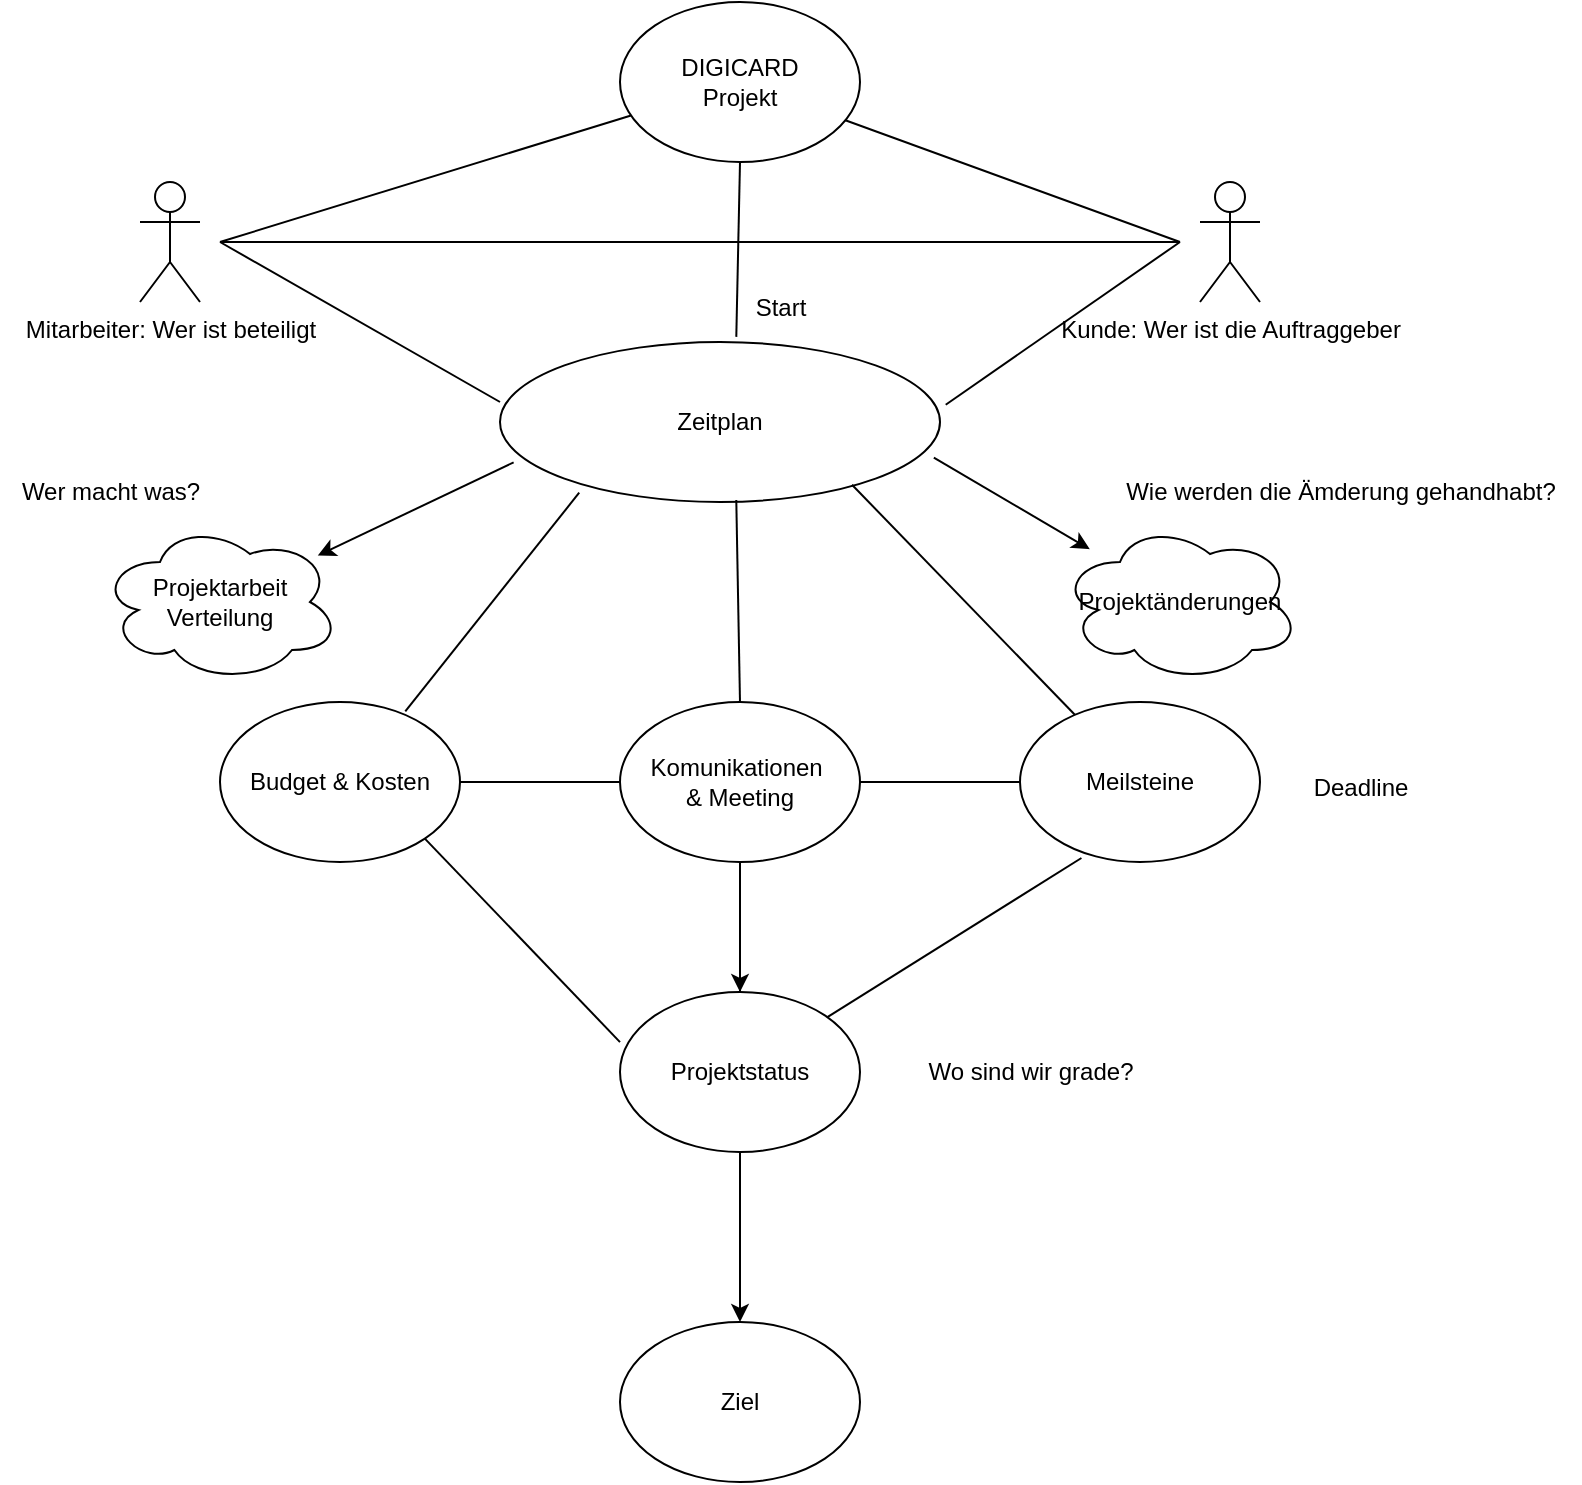 <mxfile version="26.0.9">
  <diagram name="Seite-1" id="-wtBK1jnxJATHqoKp71j">
    <mxGraphModel dx="794" dy="511" grid="1" gridSize="10" guides="1" tooltips="1" connect="1" arrows="1" fold="1" page="1" pageScale="1" pageWidth="827" pageHeight="1169" math="0" shadow="0">
      <root>
        <mxCell id="0" />
        <mxCell id="1" parent="0" />
        <mxCell id="XB_c4IdNdrRV2RkdiwQa-1" value="Zeitplan" style="ellipse;whiteSpace=wrap;html=1;" parent="1" vertex="1">
          <mxGeometry x="260" y="220" width="220" height="80" as="geometry" />
        </mxCell>
        <mxCell id="XB_c4IdNdrRV2RkdiwQa-2" value="DIGICARD&lt;br&gt;Projekt" style="ellipse;whiteSpace=wrap;html=1;" parent="1" vertex="1">
          <mxGeometry x="320" y="50" width="120" height="80" as="geometry" />
        </mxCell>
        <mxCell id="XB_c4IdNdrRV2RkdiwQa-5" value="Mitarbeiter: Wer ist beteiligt" style="shape=umlActor;verticalLabelPosition=bottom;verticalAlign=top;html=1;outlineConnect=0;" parent="1" vertex="1">
          <mxGeometry x="80" y="140" width="30" height="60" as="geometry" />
        </mxCell>
        <mxCell id="XB_c4IdNdrRV2RkdiwQa-6" value="Kunde: Wer ist die Auftraggeber" style="shape=umlActor;verticalLabelPosition=bottom;verticalAlign=top;html=1;outlineConnect=0;" parent="1" vertex="1">
          <mxGeometry x="610" y="140" width="30" height="60" as="geometry" />
        </mxCell>
        <mxCell id="XB_c4IdNdrRV2RkdiwQa-28" value="" style="endArrow=none;html=1;rounded=0;" parent="1" target="XB_c4IdNdrRV2RkdiwQa-2" edge="1">
          <mxGeometry width="50" height="50" relative="1" as="geometry">
            <mxPoint x="120" y="170" as="sourcePoint" />
            <mxPoint x="280" y="120" as="targetPoint" />
          </mxGeometry>
        </mxCell>
        <mxCell id="XB_c4IdNdrRV2RkdiwQa-30" value="" style="endArrow=none;html=1;rounded=0;entryX=0.5;entryY=1;entryDx=0;entryDy=0;exitX=0.063;exitY=0.981;exitDx=0;exitDy=0;exitPerimeter=0;" parent="1" source="XB_c4IdNdrRV2RkdiwQa-65" target="XB_c4IdNdrRV2RkdiwQa-2" edge="1">
          <mxGeometry width="50" height="50" relative="1" as="geometry">
            <mxPoint x="360" y="210" as="sourcePoint" />
            <mxPoint x="370" y="150" as="targetPoint" />
          </mxGeometry>
        </mxCell>
        <mxCell id="XB_c4IdNdrRV2RkdiwQa-31" value="" style="endArrow=none;html=1;rounded=0;" parent="1" source="XB_c4IdNdrRV2RkdiwQa-2" edge="1">
          <mxGeometry width="50" height="50" relative="1" as="geometry">
            <mxPoint x="460" y="180" as="sourcePoint" />
            <mxPoint x="600" y="170" as="targetPoint" />
          </mxGeometry>
        </mxCell>
        <mxCell id="XB_c4IdNdrRV2RkdiwQa-32" value="" style="endArrow=none;html=1;rounded=0;entryX=0;entryY=0.375;entryDx=0;entryDy=0;entryPerimeter=0;" parent="1" target="XB_c4IdNdrRV2RkdiwQa-1" edge="1">
          <mxGeometry width="50" height="50" relative="1" as="geometry">
            <mxPoint x="120" y="170" as="sourcePoint" />
            <mxPoint x="200" y="230" as="targetPoint" />
          </mxGeometry>
        </mxCell>
        <mxCell id="XB_c4IdNdrRV2RkdiwQa-33" value="" style="endArrow=none;html=1;rounded=0;exitX=1.013;exitY=0.392;exitDx=0;exitDy=0;exitPerimeter=0;" parent="1" source="XB_c4IdNdrRV2RkdiwQa-1" edge="1">
          <mxGeometry width="50" height="50" relative="1" as="geometry">
            <mxPoint x="490" y="260" as="sourcePoint" />
            <mxPoint x="600" y="170" as="targetPoint" />
          </mxGeometry>
        </mxCell>
        <mxCell id="XB_c4IdNdrRV2RkdiwQa-34" value="" style="endArrow=none;html=1;rounded=0;" parent="1" edge="1">
          <mxGeometry width="50" height="50" relative="1" as="geometry">
            <mxPoint x="120" y="170" as="sourcePoint" />
            <mxPoint x="600" y="170" as="targetPoint" />
          </mxGeometry>
        </mxCell>
        <mxCell id="XB_c4IdNdrRV2RkdiwQa-35" value="Projektänderungen" style="ellipse;shape=cloud;whiteSpace=wrap;html=1;" parent="1" vertex="1">
          <mxGeometry x="540" y="310" width="120" height="80" as="geometry" />
        </mxCell>
        <mxCell id="XB_c4IdNdrRV2RkdiwQa-36" value="Projektarbeit&lt;br&gt;Verteilung" style="ellipse;shape=cloud;whiteSpace=wrap;html=1;" parent="1" vertex="1">
          <mxGeometry x="60" y="310" width="120" height="80" as="geometry" />
        </mxCell>
        <mxCell id="XB_c4IdNdrRV2RkdiwQa-40" value="" style="endArrow=classic;html=1;rounded=0;exitX=0.031;exitY=0.752;exitDx=0;exitDy=0;exitPerimeter=0;" parent="1" source="XB_c4IdNdrRV2RkdiwQa-1" target="XB_c4IdNdrRV2RkdiwQa-36" edge="1">
          <mxGeometry width="50" height="50" relative="1" as="geometry">
            <mxPoint x="190" y="350" as="sourcePoint" />
            <mxPoint x="240" y="300" as="targetPoint" />
          </mxGeometry>
        </mxCell>
        <mxCell id="XB_c4IdNdrRV2RkdiwQa-42" value="Budget &amp;amp; Kosten" style="ellipse;whiteSpace=wrap;html=1;" parent="1" vertex="1">
          <mxGeometry x="120" y="400" width="120" height="80" as="geometry" />
        </mxCell>
        <mxCell id="XB_c4IdNdrRV2RkdiwQa-56" style="edgeStyle=orthogonalEdgeStyle;rounded=0;orthogonalLoop=1;jettySize=auto;html=1;" parent="1" source="XB_c4IdNdrRV2RkdiwQa-43" target="XB_c4IdNdrRV2RkdiwQa-52" edge="1">
          <mxGeometry relative="1" as="geometry" />
        </mxCell>
        <mxCell id="XB_c4IdNdrRV2RkdiwQa-43" value="Komunikationen&amp;nbsp;&lt;br&gt;&amp;amp; Meeting" style="ellipse;whiteSpace=wrap;html=1;" parent="1" vertex="1">
          <mxGeometry x="320" y="400" width="120" height="80" as="geometry" />
        </mxCell>
        <mxCell id="XB_c4IdNdrRV2RkdiwQa-44" value="Meilsteine" style="ellipse;whiteSpace=wrap;html=1;" parent="1" vertex="1">
          <mxGeometry x="520" y="400" width="120" height="80" as="geometry" />
        </mxCell>
        <mxCell id="XB_c4IdNdrRV2RkdiwQa-46" value="" style="endArrow=none;html=1;rounded=0;entryX=0.18;entryY=0.942;entryDx=0;entryDy=0;entryPerimeter=0;exitX=0.772;exitY=0.058;exitDx=0;exitDy=0;exitPerimeter=0;" parent="1" source="XB_c4IdNdrRV2RkdiwQa-42" target="XB_c4IdNdrRV2RkdiwQa-1" edge="1">
          <mxGeometry width="50" height="50" relative="1" as="geometry">
            <mxPoint x="220" y="400" as="sourcePoint" />
            <mxPoint x="270" y="350" as="targetPoint" />
          </mxGeometry>
        </mxCell>
        <mxCell id="XB_c4IdNdrRV2RkdiwQa-48" value="" style="endArrow=none;html=1;rounded=0;exitX=0.5;exitY=0;exitDx=0;exitDy=0;entryX=0.537;entryY=0.987;entryDx=0;entryDy=0;entryPerimeter=0;" parent="1" source="XB_c4IdNdrRV2RkdiwQa-43" target="XB_c4IdNdrRV2RkdiwQa-1" edge="1">
          <mxGeometry width="50" height="50" relative="1" as="geometry">
            <mxPoint x="370" y="390" as="sourcePoint" />
            <mxPoint x="369" y="310" as="targetPoint" />
          </mxGeometry>
        </mxCell>
        <mxCell id="XB_c4IdNdrRV2RkdiwQa-49" value="" style="endArrow=none;html=1;rounded=0;entryX=0.8;entryY=0.892;entryDx=0;entryDy=0;entryPerimeter=0;" parent="1" source="XB_c4IdNdrRV2RkdiwQa-44" target="XB_c4IdNdrRV2RkdiwQa-1" edge="1">
          <mxGeometry width="50" height="50" relative="1" as="geometry">
            <mxPoint x="380" y="290" as="sourcePoint" />
            <mxPoint x="430" y="240" as="targetPoint" />
          </mxGeometry>
        </mxCell>
        <mxCell id="XB_c4IdNdrRV2RkdiwQa-50" value="" style="endArrow=none;html=1;rounded=0;exitX=1;exitY=0.5;exitDx=0;exitDy=0;entryX=0;entryY=0.5;entryDx=0;entryDy=0;" parent="1" source="XB_c4IdNdrRV2RkdiwQa-42" target="XB_c4IdNdrRV2RkdiwQa-43" edge="1">
          <mxGeometry width="50" height="50" relative="1" as="geometry">
            <mxPoint x="380" y="490" as="sourcePoint" />
            <mxPoint x="430" y="440" as="targetPoint" />
          </mxGeometry>
        </mxCell>
        <mxCell id="XB_c4IdNdrRV2RkdiwQa-51" value="" style="endArrow=none;html=1;rounded=0;entryX=0;entryY=0.5;entryDx=0;entryDy=0;exitX=1;exitY=0.5;exitDx=0;exitDy=0;" parent="1" source="XB_c4IdNdrRV2RkdiwQa-43" target="XB_c4IdNdrRV2RkdiwQa-44" edge="1">
          <mxGeometry width="50" height="50" relative="1" as="geometry">
            <mxPoint x="380" y="490" as="sourcePoint" />
            <mxPoint x="430" y="440" as="targetPoint" />
          </mxGeometry>
        </mxCell>
        <mxCell id="XB_c4IdNdrRV2RkdiwQa-52" value="Projektstatus" style="ellipse;whiteSpace=wrap;html=1;" parent="1" vertex="1">
          <mxGeometry x="320" y="545" width="120" height="80" as="geometry" />
        </mxCell>
        <mxCell id="XB_c4IdNdrRV2RkdiwQa-53" value="" style="endArrow=none;html=1;rounded=0;entryX=0;entryY=0.313;entryDx=0;entryDy=0;entryPerimeter=0;exitX=1;exitY=1;exitDx=0;exitDy=0;" parent="1" source="XB_c4IdNdrRV2RkdiwQa-42" target="XB_c4IdNdrRV2RkdiwQa-52" edge="1">
          <mxGeometry width="50" height="50" relative="1" as="geometry">
            <mxPoint x="230" y="570" as="sourcePoint" />
            <mxPoint x="280" y="520" as="targetPoint" />
          </mxGeometry>
        </mxCell>
        <mxCell id="XB_c4IdNdrRV2RkdiwQa-54" value="" style="endArrow=none;html=1;rounded=0;exitX=0.5;exitY=0;exitDx=0;exitDy=0;" parent="1" source="XB_c4IdNdrRV2RkdiwQa-52" edge="1">
          <mxGeometry width="50" height="50" relative="1" as="geometry">
            <mxPoint x="340" y="550" as="sourcePoint" />
            <mxPoint x="380" y="483" as="targetPoint" />
          </mxGeometry>
        </mxCell>
        <mxCell id="XB_c4IdNdrRV2RkdiwQa-55" value="" style="endArrow=none;html=1;rounded=0;entryX=0.256;entryY=0.975;entryDx=0;entryDy=0;entryPerimeter=0;" parent="1" source="XB_c4IdNdrRV2RkdiwQa-52" target="XB_c4IdNdrRV2RkdiwQa-44" edge="1">
          <mxGeometry width="50" height="50" relative="1" as="geometry">
            <mxPoint x="380" y="390" as="sourcePoint" />
            <mxPoint x="430" y="340" as="targetPoint" />
          </mxGeometry>
        </mxCell>
        <mxCell id="XB_c4IdNdrRV2RkdiwQa-57" value="Ziel" style="ellipse;whiteSpace=wrap;html=1;" parent="1" vertex="1">
          <mxGeometry x="320" y="710" width="120" height="80" as="geometry" />
        </mxCell>
        <mxCell id="XB_c4IdNdrRV2RkdiwQa-59" value="" style="endArrow=classic;html=1;rounded=0;exitX=0.5;exitY=1;exitDx=0;exitDy=0;entryX=0.5;entryY=0;entryDx=0;entryDy=0;" parent="1" source="XB_c4IdNdrRV2RkdiwQa-52" target="XB_c4IdNdrRV2RkdiwQa-57" edge="1">
          <mxGeometry width="50" height="50" relative="1" as="geometry">
            <mxPoint x="380" y="590" as="sourcePoint" />
            <mxPoint x="430" y="540" as="targetPoint" />
          </mxGeometry>
        </mxCell>
        <mxCell id="XB_c4IdNdrRV2RkdiwQa-61" value="Deadline" style="text;html=1;align=center;verticalAlign=middle;resizable=0;points=[];autosize=1;strokeColor=none;fillColor=none;" parent="1" vertex="1">
          <mxGeometry x="655" y="428" width="70" height="30" as="geometry" />
        </mxCell>
        <mxCell id="XB_c4IdNdrRV2RkdiwQa-62" value="Wie werden die Ämderung gehandhabt?" style="text;html=1;align=center;verticalAlign=middle;resizable=0;points=[];autosize=1;strokeColor=none;fillColor=none;" parent="1" vertex="1">
          <mxGeometry x="560" y="280" width="240" height="30" as="geometry" />
        </mxCell>
        <mxCell id="XB_c4IdNdrRV2RkdiwQa-63" value="Wo sind wir grade?" style="text;html=1;align=center;verticalAlign=middle;resizable=0;points=[];autosize=1;strokeColor=none;fillColor=none;" parent="1" vertex="1">
          <mxGeometry x="460" y="570" width="130" height="30" as="geometry" />
        </mxCell>
        <mxCell id="XB_c4IdNdrRV2RkdiwQa-64" value="Wer macht was?" style="text;html=1;align=center;verticalAlign=middle;resizable=0;points=[];autosize=1;strokeColor=none;fillColor=none;" parent="1" vertex="1">
          <mxGeometry x="10" y="280" width="110" height="30" as="geometry" />
        </mxCell>
        <mxCell id="XB_c4IdNdrRV2RkdiwQa-65" value="Start" style="text;html=1;align=center;verticalAlign=middle;resizable=0;points=[];autosize=1;strokeColor=none;fillColor=none;" parent="1" vertex="1">
          <mxGeometry x="375" y="188" width="50" height="30" as="geometry" />
        </mxCell>
        <mxCell id="XB_c4IdNdrRV2RkdiwQa-67" value="" style="endArrow=classic;html=1;rounded=0;exitX=0.986;exitY=0.723;exitDx=0;exitDy=0;exitPerimeter=0;" parent="1" source="XB_c4IdNdrRV2RkdiwQa-1" target="XB_c4IdNdrRV2RkdiwQa-35" edge="1">
          <mxGeometry width="50" height="50" relative="1" as="geometry">
            <mxPoint x="480" y="330" as="sourcePoint" />
            <mxPoint x="530" y="280" as="targetPoint" />
          </mxGeometry>
        </mxCell>
      </root>
    </mxGraphModel>
  </diagram>
</mxfile>
